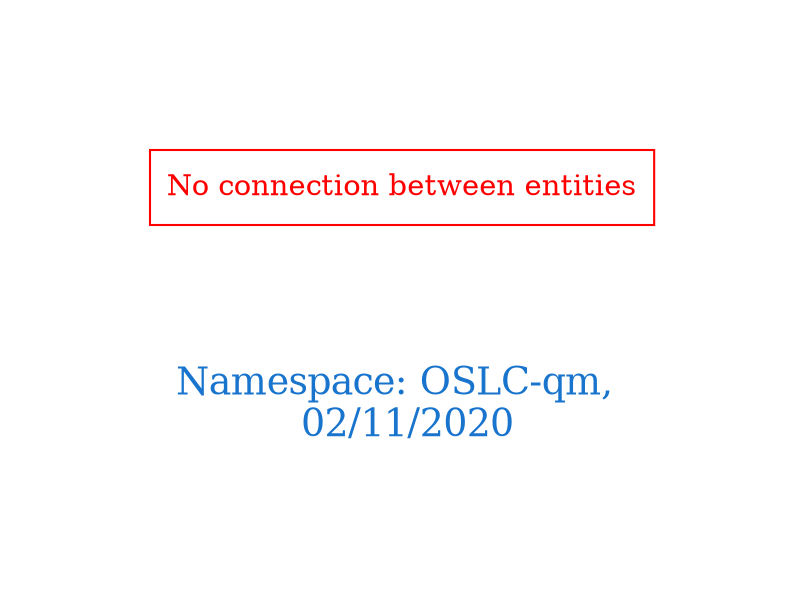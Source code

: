 digraph OGIT_ontology {
 graph [ rankdir= LR,pad=1 
fontsize = 18,
fontcolor= dodgerblue3,label = "\n\n\nNamespace: OSLC-qm, \n 02/11/2020"];
node[shape=polygon];
edge [  color="gray81"];

"No connection between entities" [fontcolor = "red",color="red", shape="polygon"]
}
